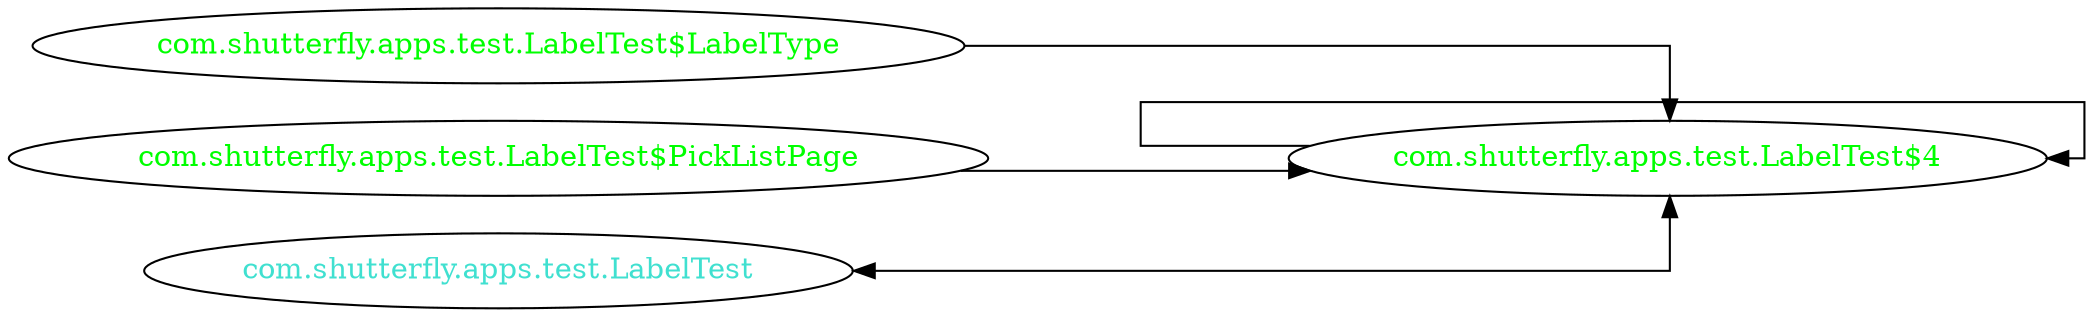 digraph dependencyGraph {
 concentrate=true;
 ranksep="2.0";
 rankdir="LR"; 
 splines="ortho";
"com.shutterfly.apps.test.LabelTest$4" [fontcolor="red"];
"com.shutterfly.apps.test.LabelTest$4" [ fontcolor="green" ];
"com.shutterfly.apps.test.LabelTest$4"->"com.shutterfly.apps.test.LabelTest$4";
"com.shutterfly.apps.test.LabelTest$LabelType" [ fontcolor="green" ];
"com.shutterfly.apps.test.LabelTest$LabelType"->"com.shutterfly.apps.test.LabelTest$4";
"com.shutterfly.apps.test.LabelTest$PickListPage" [ fontcolor="green" ];
"com.shutterfly.apps.test.LabelTest$PickListPage"->"com.shutterfly.apps.test.LabelTest$4";
"com.shutterfly.apps.test.LabelTest" [ fontcolor="turquoise" ];
"com.shutterfly.apps.test.LabelTest"->"com.shutterfly.apps.test.LabelTest$4" [dir=both];
}